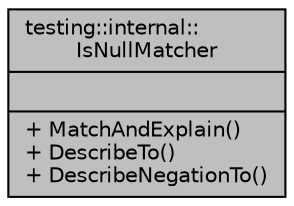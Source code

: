 digraph "testing::internal::IsNullMatcher"
{
  edge [fontname="Helvetica",fontsize="10",labelfontname="Helvetica",labelfontsize="10"];
  node [fontname="Helvetica",fontsize="10",shape=record];
  Node1 [label="{testing::internal::\lIsNullMatcher\n||+ MatchAndExplain()\l+ DescribeTo()\l+ DescribeNegationTo()\l}",height=0.2,width=0.4,color="black", fillcolor="grey75", style="filled", fontcolor="black"];
}
